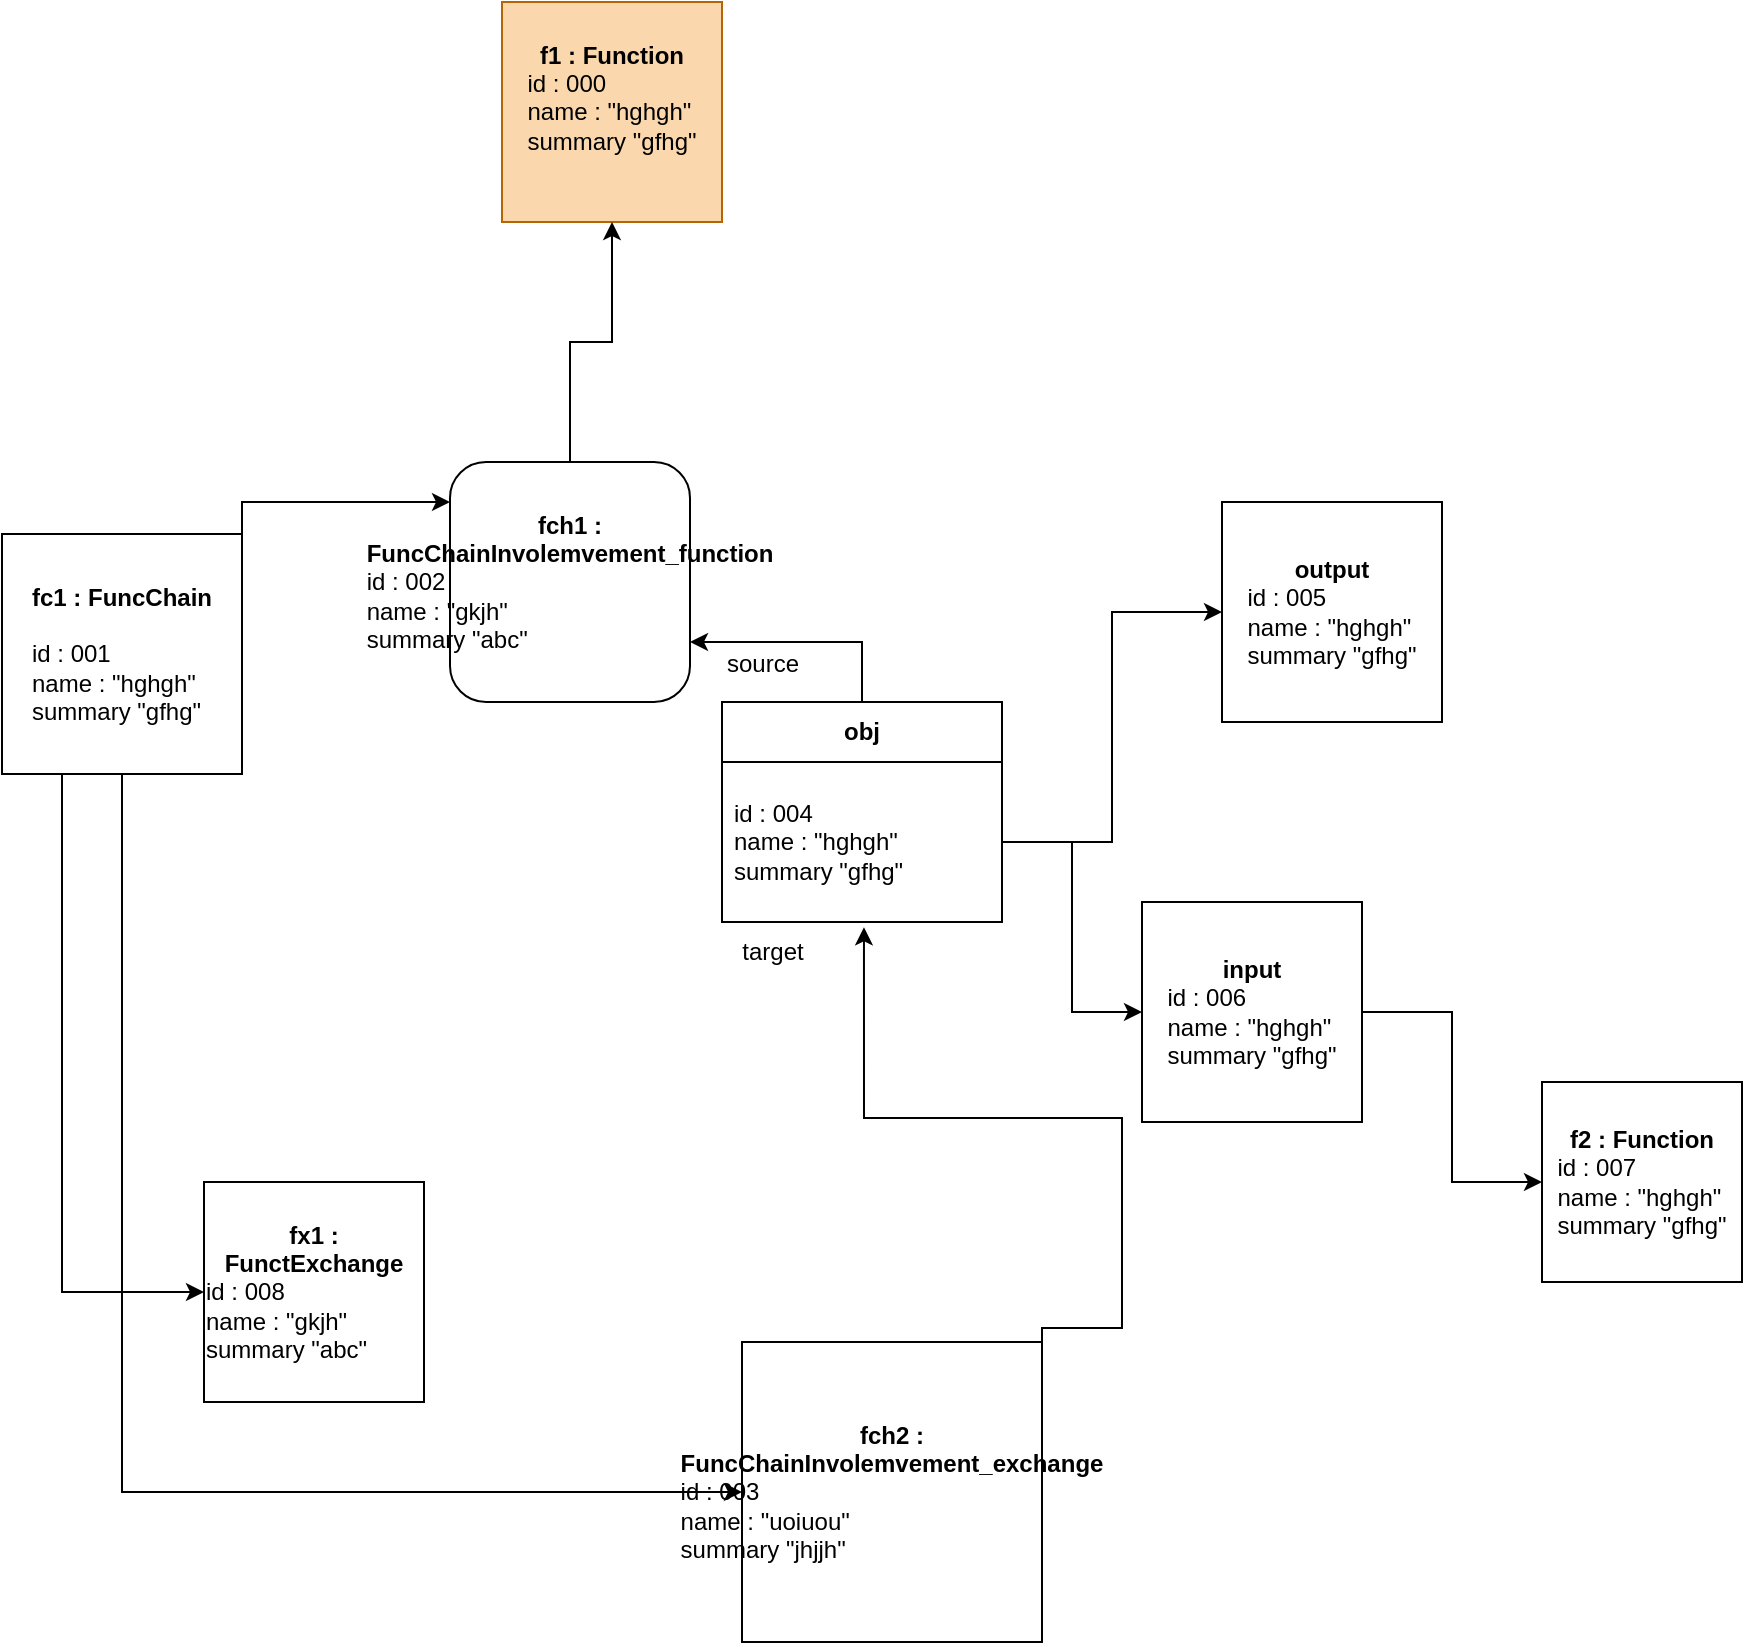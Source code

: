 <mxfile version="21.7.5" type="github">
  <diagram name="Page-1" id="_dd1hdSCPyg6Porfe82x">
    <mxGraphModel dx="1262" dy="1692" grid="1" gridSize="10" guides="1" tooltips="1" connect="1" arrows="1" fold="1" page="1" pageScale="1" pageWidth="827" pageHeight="1169" math="0" shadow="0">
      <root>
        <mxCell id="0" />
        <mxCell id="1" parent="0" />
        <mxCell id="_dg19vDWBvNZbhOmvHKR-1" value="&lt;div&gt;&lt;b&gt;f1 : Function&lt;/b&gt;&lt;/div&gt;&lt;div align=&quot;left&quot;&gt;&lt;div&gt;id : 000&lt;/div&gt;&lt;div&gt;name : &quot;hghgh&quot;&lt;/div&gt;summary &quot;gfhg&quot;&lt;/div&gt;&lt;div&gt;&lt;br&gt;&lt;/div&gt;" style="whiteSpace=wrap;html=1;aspect=fixed;fillColor=#fad7ac;strokeColor=#b46504;" vertex="1" parent="1">
          <mxGeometry x="330" y="-130" width="110" height="110" as="geometry" />
        </mxCell>
        <mxCell id="_dg19vDWBvNZbhOmvHKR-12" style="edgeStyle=orthogonalEdgeStyle;rounded=0;orthogonalLoop=1;jettySize=auto;html=1;exitX=1;exitY=0.5;exitDx=0;exitDy=0;" edge="1" parent="1" source="_dg19vDWBvNZbhOmvHKR-2" target="_dg19vDWBvNZbhOmvHKR-4">
          <mxGeometry relative="1" as="geometry">
            <Array as="points">
              <mxPoint x="240" y="120" />
              <mxPoint x="240" y="120" />
            </Array>
          </mxGeometry>
        </mxCell>
        <mxCell id="_dg19vDWBvNZbhOmvHKR-13" style="edgeStyle=orthogonalEdgeStyle;rounded=0;orthogonalLoop=1;jettySize=auto;html=1;exitX=0.5;exitY=1;exitDx=0;exitDy=0;entryX=0;entryY=0.5;entryDx=0;entryDy=0;" edge="1" parent="1" source="_dg19vDWBvNZbhOmvHKR-2" target="_dg19vDWBvNZbhOmvHKR-5">
          <mxGeometry relative="1" as="geometry" />
        </mxCell>
        <mxCell id="_dg19vDWBvNZbhOmvHKR-18" style="edgeStyle=orthogonalEdgeStyle;rounded=0;orthogonalLoop=1;jettySize=auto;html=1;exitX=0.25;exitY=1;exitDx=0;exitDy=0;entryX=0;entryY=0.5;entryDx=0;entryDy=0;" edge="1" parent="1" source="_dg19vDWBvNZbhOmvHKR-2" target="_dg19vDWBvNZbhOmvHKR-3">
          <mxGeometry relative="1" as="geometry" />
        </mxCell>
        <mxCell id="_dg19vDWBvNZbhOmvHKR-2" value="&lt;div&gt;&lt;b&gt;fc1 : FuncChain&lt;/b&gt;&lt;/div&gt;&lt;div&gt;&lt;br&gt;&lt;/div&gt;&lt;div align=&quot;left&quot;&gt;id : 001&lt;/div&gt;&lt;div align=&quot;left&quot;&gt;name : &quot;hghgh&quot;&lt;/div&gt;&lt;div align=&quot;left&quot;&gt;summary &quot;gfhg&quot;&lt;br&gt;&lt;/div&gt;" style="whiteSpace=wrap;html=1;aspect=fixed;" vertex="1" parent="1">
          <mxGeometry x="80" y="136" width="120" height="120" as="geometry" />
        </mxCell>
        <mxCell id="_dg19vDWBvNZbhOmvHKR-3" value="&lt;div&gt;&lt;b&gt;fx1 : FunctExchange&lt;/b&gt;&lt;/div&gt;&lt;div&gt;&lt;div align=&quot;left&quot;&gt;&lt;div&gt;id : 008&lt;/div&gt;&lt;div&gt;name : &quot;gkjh&quot;&lt;/div&gt;summary &quot;abc&quot;&lt;/div&gt;&lt;/div&gt;" style="whiteSpace=wrap;html=1;aspect=fixed;" vertex="1" parent="1">
          <mxGeometry x="181" y="460" width="110" height="110" as="geometry" />
        </mxCell>
        <mxCell id="_dg19vDWBvNZbhOmvHKR-14" style="edgeStyle=orthogonalEdgeStyle;rounded=0;orthogonalLoop=1;jettySize=auto;html=1;exitX=0.5;exitY=0;exitDx=0;exitDy=0;entryX=0.5;entryY=1;entryDx=0;entryDy=0;" edge="1" parent="1" source="_dg19vDWBvNZbhOmvHKR-4" target="_dg19vDWBvNZbhOmvHKR-1">
          <mxGeometry relative="1" as="geometry" />
        </mxCell>
        <mxCell id="_dg19vDWBvNZbhOmvHKR-4" value="&lt;div&gt;&lt;b&gt;&lt;font style=&quot;font-size: 12px;&quot;&gt;fch1 : FuncChainInvolemvement_function&lt;/font&gt;&lt;/b&gt;&lt;/div&gt;&lt;div align=&quot;left&quot;&gt;&lt;div&gt;id : 002&lt;/div&gt;&lt;div&gt;name : &quot;gkjh&quot;&lt;/div&gt;summary &quot;abc&quot;&lt;/div&gt;" style="whiteSpace=wrap;html=1;aspect=fixed;rounded=1;" vertex="1" parent="1">
          <mxGeometry x="304" y="100" width="120" height="120" as="geometry" />
        </mxCell>
        <mxCell id="_dg19vDWBvNZbhOmvHKR-27" style="edgeStyle=orthogonalEdgeStyle;rounded=0;orthogonalLoop=1;jettySize=auto;html=1;exitX=1;exitY=0.25;exitDx=0;exitDy=0;entryX=0.507;entryY=1.033;entryDx=0;entryDy=0;entryPerimeter=0;" edge="1" parent="1" source="_dg19vDWBvNZbhOmvHKR-5" target="_dg19vDWBvNZbhOmvHKR-11">
          <mxGeometry relative="1" as="geometry">
            <Array as="points">
              <mxPoint x="640" y="533" />
              <mxPoint x="640" y="428" />
              <mxPoint x="511" y="428" />
            </Array>
          </mxGeometry>
        </mxCell>
        <mxCell id="_dg19vDWBvNZbhOmvHKR-5" value="&lt;div&gt;&lt;b&gt;fch2 : FuncChainInvolemvement_exchange&lt;/b&gt;&lt;/div&gt;&lt;div align=&quot;left&quot;&gt;&lt;div&gt;id : 003&lt;/div&gt;&lt;div&gt;name : &quot;uoiuou&quot;&lt;/div&gt;summary &quot;jhjjh&quot;&lt;/div&gt;" style="whiteSpace=wrap;html=1;aspect=fixed;" vertex="1" parent="1">
          <mxGeometry x="450" y="540" width="150" height="150" as="geometry" />
        </mxCell>
        <mxCell id="_dg19vDWBvNZbhOmvHKR-6" value="&lt;div&gt;&lt;b&gt;f2 : Function&lt;/b&gt;&lt;/div&gt;&lt;div&gt;&lt;div align=&quot;left&quot;&gt;id : 007&lt;/div&gt;&lt;div align=&quot;left&quot;&gt;name : &quot;hghgh&quot;&lt;/div&gt;summary &quot;gfhg&quot;&lt;/div&gt;" style="whiteSpace=wrap;html=1;aspect=fixed;" vertex="1" parent="1">
          <mxGeometry x="850" y="410" width="100" height="100" as="geometry" />
        </mxCell>
        <mxCell id="_dg19vDWBvNZbhOmvHKR-26" style="edgeStyle=orthogonalEdgeStyle;rounded=0;orthogonalLoop=1;jettySize=auto;html=1;exitX=0.5;exitY=0;exitDx=0;exitDy=0;entryX=1;entryY=0.75;entryDx=0;entryDy=0;" edge="1" parent="1" source="_dg19vDWBvNZbhOmvHKR-8" target="_dg19vDWBvNZbhOmvHKR-4">
          <mxGeometry relative="1" as="geometry" />
        </mxCell>
        <mxCell id="_dg19vDWBvNZbhOmvHKR-8" value="&lt;b&gt;obj&lt;/b&gt;" style="swimlane;fontStyle=0;childLayout=stackLayout;horizontal=1;startSize=30;horizontalStack=0;resizeParent=1;resizeParentMax=0;resizeLast=0;collapsible=1;marginBottom=0;whiteSpace=wrap;html=1;" vertex="1" parent="1">
          <mxGeometry x="440" y="220" width="140" height="110" as="geometry" />
        </mxCell>
        <mxCell id="_dg19vDWBvNZbhOmvHKR-11" value="&lt;br&gt;&lt;div align=&quot;left&quot;&gt;id : 004&lt;/div&gt;&lt;div align=&quot;left&quot;&gt;name : &quot;hghgh&quot;&lt;/div&gt;&lt;div align=&quot;left&quot;&gt;summary &quot;gfhg&quot;&lt;/div&gt;&lt;br&gt;" style="text;strokeColor=none;fillColor=none;align=left;verticalAlign=middle;spacingLeft=4;spacingRight=4;overflow=hidden;points=[[0,0.5],[1,0.5]];portConstraint=eastwest;rotatable=0;whiteSpace=wrap;html=1;" vertex="1" parent="_dg19vDWBvNZbhOmvHKR-8">
          <mxGeometry y="30" width="140" height="80" as="geometry" />
        </mxCell>
        <mxCell id="_dg19vDWBvNZbhOmvHKR-19" value="&lt;div&gt;&lt;b&gt;output&lt;/b&gt;&lt;/div&gt;&lt;div&gt;&lt;div align=&quot;left&quot;&gt;id : 005&lt;/div&gt;&lt;div align=&quot;left&quot;&gt;name : &quot;hghgh&quot;&lt;/div&gt;summary &quot;gfhg&quot;&lt;/div&gt;" style="whiteSpace=wrap;html=1;aspect=fixed;" vertex="1" parent="1">
          <mxGeometry x="690" y="120" width="110" height="110" as="geometry" />
        </mxCell>
        <mxCell id="_dg19vDWBvNZbhOmvHKR-25" style="edgeStyle=orthogonalEdgeStyle;rounded=0;orthogonalLoop=1;jettySize=auto;html=1;exitX=1;exitY=0.5;exitDx=0;exitDy=0;entryX=0;entryY=0.5;entryDx=0;entryDy=0;" edge="1" parent="1" source="_dg19vDWBvNZbhOmvHKR-20" target="_dg19vDWBvNZbhOmvHKR-6">
          <mxGeometry relative="1" as="geometry" />
        </mxCell>
        <mxCell id="_dg19vDWBvNZbhOmvHKR-20" value="&lt;div&gt;&lt;b&gt;input&lt;/b&gt;&lt;/div&gt;&lt;div&gt;&lt;div align=&quot;left&quot;&gt;id : 006&lt;/div&gt;&lt;div align=&quot;left&quot;&gt;name : &quot;hghgh&quot;&lt;/div&gt;summary &quot;gfhg&quot;&lt;/div&gt;" style="whiteSpace=wrap;html=1;aspect=fixed;" vertex="1" parent="1">
          <mxGeometry x="650" y="320" width="110" height="110" as="geometry" />
        </mxCell>
        <mxCell id="_dg19vDWBvNZbhOmvHKR-23" value="source" style="text;html=1;align=center;verticalAlign=middle;resizable=0;points=[];autosize=1;strokeColor=none;fillColor=none;" vertex="1" parent="1">
          <mxGeometry x="430" y="186" width="60" height="30" as="geometry" />
        </mxCell>
        <mxCell id="_dg19vDWBvNZbhOmvHKR-24" value="target" style="text;html=1;align=center;verticalAlign=middle;resizable=0;points=[];autosize=1;strokeColor=none;fillColor=none;" vertex="1" parent="1">
          <mxGeometry x="440" y="330" width="50" height="30" as="geometry" />
        </mxCell>
        <mxCell id="_dg19vDWBvNZbhOmvHKR-29" style="edgeStyle=orthogonalEdgeStyle;rounded=0;orthogonalLoop=1;jettySize=auto;html=1;exitX=1;exitY=0.5;exitDx=0;exitDy=0;entryX=0;entryY=0.5;entryDx=0;entryDy=0;" edge="1" parent="1" source="_dg19vDWBvNZbhOmvHKR-11" target="_dg19vDWBvNZbhOmvHKR-19">
          <mxGeometry relative="1" as="geometry" />
        </mxCell>
        <mxCell id="_dg19vDWBvNZbhOmvHKR-30" style="edgeStyle=orthogonalEdgeStyle;rounded=0;orthogonalLoop=1;jettySize=auto;html=1;exitX=1;exitY=0.5;exitDx=0;exitDy=0;" edge="1" parent="1" source="_dg19vDWBvNZbhOmvHKR-11" target="_dg19vDWBvNZbhOmvHKR-20">
          <mxGeometry relative="1" as="geometry" />
        </mxCell>
      </root>
    </mxGraphModel>
  </diagram>
</mxfile>
